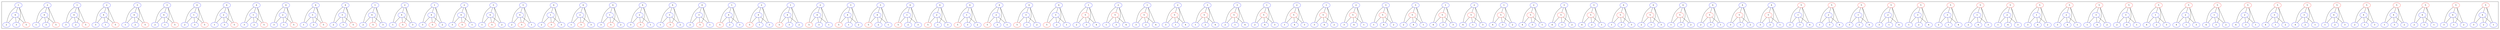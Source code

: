 digraph cluster_graph {
	subgraph "cluster_Graph(id=<GraphType.STAR: 1>, size=5)" {
		"0,0" [label=5 color=red]
		"0,1" [label=4 color=blue]
		"0,2" [label=3 color=blue]
		"0,3" [label=2 color=blue]
		"0,4" [label=1 color=blue]
		"0,0" -> "0,1" [dir=none]
		"0,0" -> "0,2" [dir=none]
		"0,0" -> "0,3" [dir=none]
		"0,0" -> "0,4" [dir=none]
		"0,1" -> "0,2" [dir=none]
		"0,1" -> "0,3" [dir=none]
		"0,1" -> "0,4" [dir=none]
	}
	subgraph "cluster_Graph(id=<GraphType.STAR: 1>, size=5)" {
		"1,0" [label=5 color=red]
		"1,1" [label=4 color=blue]
		"1,2" [label=3 color=blue]
		"1,3" [label=1 color=blue]
		"1,4" [label=2 color=blue]
		"1,0" -> "1,1" [dir=none]
		"1,0" -> "1,2" [dir=none]
		"1,0" -> "1,3" [dir=none]
		"1,0" -> "1,4" [dir=none]
		"1,1" -> "1,2" [dir=none]
		"1,1" -> "1,3" [dir=none]
		"1,1" -> "1,4" [dir=none]
	}
	subgraph "cluster_Graph(id=<GraphType.STAR: 1>, size=5)" {
		"2,0" [label=5 color=red]
		"2,1" [label=4 color=blue]
		"2,2" [label=2 color=blue]
		"2,3" [label=3 color=blue]
		"2,4" [label=1 color=blue]
		"2,0" -> "2,1" [dir=none]
		"2,0" -> "2,2" [dir=none]
		"2,0" -> "2,3" [dir=none]
		"2,0" -> "2,4" [dir=none]
		"2,1" -> "2,2" [dir=none]
		"2,1" -> "2,3" [dir=none]
		"2,1" -> "2,4" [dir=none]
	}
	subgraph "cluster_Graph(id=<GraphType.STAR: 1>, size=5)" {
		"3,0" [label=5 color=red]
		"3,1" [label=4 color=blue]
		"3,2" [label=1 color=blue]
		"3,3" [label=3 color=blue]
		"3,4" [label=2 color=blue]
		"3,0" -> "3,1" [dir=none]
		"3,0" -> "3,2" [dir=none]
		"3,0" -> "3,3" [dir=none]
		"3,0" -> "3,4" [dir=none]
		"3,1" -> "3,2" [dir=none]
		"3,1" -> "3,3" [dir=none]
		"3,1" -> "3,4" [dir=none]
	}
	subgraph "cluster_Graph(id=<GraphType.STAR: 1>, size=5)" {
		"4,0" [label=5 color=red]
		"4,1" [label=4 color=blue]
		"4,2" [label=2 color=blue]
		"4,3" [label=1 color=blue]
		"4,4" [label=3 color=blue]
		"4,0" -> "4,1" [dir=none]
		"4,0" -> "4,2" [dir=none]
		"4,0" -> "4,3" [dir=none]
		"4,0" -> "4,4" [dir=none]
		"4,1" -> "4,2" [dir=none]
		"4,1" -> "4,3" [dir=none]
		"4,1" -> "4,4" [dir=none]
	}
	subgraph "cluster_Graph(id=<GraphType.STAR: 1>, size=5)" {
		"5,0" [label=5 color=red]
		"5,1" [label=4 color=blue]
		"5,2" [label=1 color=blue]
		"5,3" [label=2 color=blue]
		"5,4" [label=3 color=blue]
		"5,0" -> "5,1" [dir=none]
		"5,0" -> "5,2" [dir=none]
		"5,0" -> "5,3" [dir=none]
		"5,0" -> "5,4" [dir=none]
		"5,1" -> "5,2" [dir=none]
		"5,1" -> "5,3" [dir=none]
		"5,1" -> "5,4" [dir=none]
	}
	subgraph "cluster_Graph(id=<GraphType.STAR: 1>, size=5)" {
		"6,0" [label=5 color=red]
		"6,1" [label=3 color=blue]
		"6,2" [label=4 color=blue]
		"6,3" [label=2 color=blue]
		"6,4" [label=1 color=blue]
		"6,0" -> "6,1" [dir=none]
		"6,0" -> "6,2" [dir=none]
		"6,0" -> "6,3" [dir=none]
		"6,0" -> "6,4" [dir=none]
		"6,1" -> "6,2" [dir=none]
		"6,1" -> "6,3" [dir=none]
		"6,1" -> "6,4" [dir=none]
	}
	subgraph "cluster_Graph(id=<GraphType.STAR: 1>, size=5)" {
		"7,0" [label=5 color=red]
		"7,1" [label=3 color=blue]
		"7,2" [label=4 color=blue]
		"7,3" [label=1 color=blue]
		"7,4" [label=2 color=blue]
		"7,0" -> "7,1" [dir=none]
		"7,0" -> "7,2" [dir=none]
		"7,0" -> "7,3" [dir=none]
		"7,0" -> "7,4" [dir=none]
		"7,1" -> "7,2" [dir=none]
		"7,1" -> "7,3" [dir=none]
		"7,1" -> "7,4" [dir=none]
	}
	subgraph "cluster_Graph(id=<GraphType.STAR: 1>, size=5)" {
		"8,0" [label=5 color=red]
		"8,1" [label=2 color=blue]
		"8,2" [label=4 color=blue]
		"8,3" [label=3 color=blue]
		"8,4" [label=1 color=blue]
		"8,0" -> "8,1" [dir=none]
		"8,0" -> "8,2" [dir=none]
		"8,0" -> "8,3" [dir=none]
		"8,0" -> "8,4" [dir=none]
		"8,1" -> "8,2" [dir=none]
		"8,1" -> "8,3" [dir=none]
		"8,1" -> "8,4" [dir=none]
	}
	subgraph "cluster_Graph(id=<GraphType.STAR: 1>, size=5)" {
		"9,0" [label=5 color=red]
		"9,1" [label=1 color=blue]
		"9,2" [label=4 color=blue]
		"9,3" [label=3 color=blue]
		"9,4" [label=2 color=blue]
		"9,0" -> "9,1" [dir=none]
		"9,0" -> "9,2" [dir=none]
		"9,0" -> "9,3" [dir=none]
		"9,0" -> "9,4" [dir=none]
		"9,1" -> "9,2" [dir=none]
		"9,1" -> "9,3" [dir=none]
		"9,1" -> "9,4" [dir=none]
	}
	subgraph "cluster_Graph(id=<GraphType.STAR: 1>, size=5)" {
		"10,0" [label=5 color=red]
		"10,1" [label=2 color=blue]
		"10,2" [label=4 color=blue]
		"10,3" [label=1 color=blue]
		"10,4" [label=3 color=blue]
		"10,0" -> "10,1" [dir=none]
		"10,0" -> "10,2" [dir=none]
		"10,0" -> "10,3" [dir=none]
		"10,0" -> "10,4" [dir=none]
		"10,1" -> "10,2" [dir=none]
		"10,1" -> "10,3" [dir=none]
		"10,1" -> "10,4" [dir=none]
	}
	subgraph "cluster_Graph(id=<GraphType.STAR: 1>, size=5)" {
		"11,0" [label=5 color=red]
		"11,1" [label=1 color=blue]
		"11,2" [label=4 color=blue]
		"11,3" [label=2 color=blue]
		"11,4" [label=3 color=blue]
		"11,0" -> "11,1" [dir=none]
		"11,0" -> "11,2" [dir=none]
		"11,0" -> "11,3" [dir=none]
		"11,0" -> "11,4" [dir=none]
		"11,1" -> "11,2" [dir=none]
		"11,1" -> "11,3" [dir=none]
		"11,1" -> "11,4" [dir=none]
	}
	subgraph "cluster_Graph(id=<GraphType.STAR: 1>, size=5)" {
		"12,0" [label=5 color=red]
		"12,1" [label=3 color=blue]
		"12,2" [label=2 color=blue]
		"12,3" [label=4 color=blue]
		"12,4" [label=1 color=blue]
		"12,0" -> "12,1" [dir=none]
		"12,0" -> "12,2" [dir=none]
		"12,0" -> "12,3" [dir=none]
		"12,0" -> "12,4" [dir=none]
		"12,1" -> "12,2" [dir=none]
		"12,1" -> "12,3" [dir=none]
		"12,1" -> "12,4" [dir=none]
	}
	subgraph "cluster_Graph(id=<GraphType.STAR: 1>, size=5)" {
		"13,0" [label=5 color=red]
		"13,1" [label=3 color=blue]
		"13,2" [label=1 color=blue]
		"13,3" [label=4 color=blue]
		"13,4" [label=2 color=blue]
		"13,0" -> "13,1" [dir=none]
		"13,0" -> "13,2" [dir=none]
		"13,0" -> "13,3" [dir=none]
		"13,0" -> "13,4" [dir=none]
		"13,1" -> "13,2" [dir=none]
		"13,1" -> "13,3" [dir=none]
		"13,1" -> "13,4" [dir=none]
	}
	subgraph "cluster_Graph(id=<GraphType.STAR: 1>, size=5)" {
		"14,0" [label=5 color=red]
		"14,1" [label=2 color=blue]
		"14,2" [label=3 color=blue]
		"14,3" [label=4 color=blue]
		"14,4" [label=1 color=blue]
		"14,0" -> "14,1" [dir=none]
		"14,0" -> "14,2" [dir=none]
		"14,0" -> "14,3" [dir=none]
		"14,0" -> "14,4" [dir=none]
		"14,1" -> "14,2" [dir=none]
		"14,1" -> "14,3" [dir=none]
		"14,1" -> "14,4" [dir=none]
	}
	subgraph "cluster_Graph(id=<GraphType.STAR: 1>, size=5)" {
		"15,0" [label=5 color=red]
		"15,1" [label=1 color=blue]
		"15,2" [label=3 color=blue]
		"15,3" [label=4 color=blue]
		"15,4" [label=2 color=blue]
		"15,0" -> "15,1" [dir=none]
		"15,0" -> "15,2" [dir=none]
		"15,0" -> "15,3" [dir=none]
		"15,0" -> "15,4" [dir=none]
		"15,1" -> "15,2" [dir=none]
		"15,1" -> "15,3" [dir=none]
		"15,1" -> "15,4" [dir=none]
	}
	subgraph "cluster_Graph(id=<GraphType.STAR: 1>, size=5)" {
		"16,0" [label=5 color=red]
		"16,1" [label=2 color=blue]
		"16,2" [label=1 color=blue]
		"16,3" [label=4 color=blue]
		"16,4" [label=3 color=blue]
		"16,0" -> "16,1" [dir=none]
		"16,0" -> "16,2" [dir=none]
		"16,0" -> "16,3" [dir=none]
		"16,0" -> "16,4" [dir=none]
		"16,1" -> "16,2" [dir=none]
		"16,1" -> "16,3" [dir=none]
		"16,1" -> "16,4" [dir=none]
	}
	subgraph "cluster_Graph(id=<GraphType.STAR: 1>, size=5)" {
		"17,0" [label=5 color=red]
		"17,1" [label=1 color=blue]
		"17,2" [label=2 color=blue]
		"17,3" [label=4 color=blue]
		"17,4" [label=3 color=blue]
		"17,0" -> "17,1" [dir=none]
		"17,0" -> "17,2" [dir=none]
		"17,0" -> "17,3" [dir=none]
		"17,0" -> "17,4" [dir=none]
		"17,1" -> "17,2" [dir=none]
		"17,1" -> "17,3" [dir=none]
		"17,1" -> "17,4" [dir=none]
	}
	subgraph "cluster_Graph(id=<GraphType.STAR: 1>, size=5)" {
		"18,0" [label=5 color=red]
		"18,1" [label=3 color=blue]
		"18,2" [label=2 color=blue]
		"18,3" [label=1 color=blue]
		"18,4" [label=4 color=blue]
		"18,0" -> "18,1" [dir=none]
		"18,0" -> "18,2" [dir=none]
		"18,0" -> "18,3" [dir=none]
		"18,0" -> "18,4" [dir=none]
		"18,1" -> "18,2" [dir=none]
		"18,1" -> "18,3" [dir=none]
		"18,1" -> "18,4" [dir=none]
	}
	subgraph "cluster_Graph(id=<GraphType.STAR: 1>, size=5)" {
		"19,0" [label=5 color=red]
		"19,1" [label=3 color=blue]
		"19,2" [label=1 color=blue]
		"19,3" [label=2 color=blue]
		"19,4" [label=4 color=blue]
		"19,0" -> "19,1" [dir=none]
		"19,0" -> "19,2" [dir=none]
		"19,0" -> "19,3" [dir=none]
		"19,0" -> "19,4" [dir=none]
		"19,1" -> "19,2" [dir=none]
		"19,1" -> "19,3" [dir=none]
		"19,1" -> "19,4" [dir=none]
	}
	subgraph "cluster_Graph(id=<GraphType.STAR: 1>, size=5)" {
		"20,0" [label=5 color=red]
		"20,1" [label=2 color=blue]
		"20,2" [label=3 color=blue]
		"20,3" [label=1 color=blue]
		"20,4" [label=4 color=blue]
		"20,0" -> "20,1" [dir=none]
		"20,0" -> "20,2" [dir=none]
		"20,0" -> "20,3" [dir=none]
		"20,0" -> "20,4" [dir=none]
		"20,1" -> "20,2" [dir=none]
		"20,1" -> "20,3" [dir=none]
		"20,1" -> "20,4" [dir=none]
	}
	subgraph "cluster_Graph(id=<GraphType.STAR: 1>, size=5)" {
		"21,0" [label=5 color=red]
		"21,1" [label=1 color=blue]
		"21,2" [label=3 color=blue]
		"21,3" [label=2 color=blue]
		"21,4" [label=4 color=blue]
		"21,0" -> "21,1" [dir=none]
		"21,0" -> "21,2" [dir=none]
		"21,0" -> "21,3" [dir=none]
		"21,0" -> "21,4" [dir=none]
		"21,1" -> "21,2" [dir=none]
		"21,1" -> "21,3" [dir=none]
		"21,1" -> "21,4" [dir=none]
	}
	subgraph "cluster_Graph(id=<GraphType.STAR: 1>, size=5)" {
		"22,0" [label=5 color=red]
		"22,1" [label=2 color=blue]
		"22,2" [label=1 color=blue]
		"22,3" [label=3 color=blue]
		"22,4" [label=4 color=blue]
		"22,0" -> "22,1" [dir=none]
		"22,0" -> "22,2" [dir=none]
		"22,0" -> "22,3" [dir=none]
		"22,0" -> "22,4" [dir=none]
		"22,1" -> "22,2" [dir=none]
		"22,1" -> "22,3" [dir=none]
		"22,1" -> "22,4" [dir=none]
	}
	subgraph "cluster_Graph(id=<GraphType.STAR: 1>, size=5)" {
		"23,0" [label=5 color=red]
		"23,1" [label=1 color=blue]
		"23,2" [label=2 color=blue]
		"23,3" [label=3 color=blue]
		"23,4" [label=4 color=blue]
		"23,0" -> "23,1" [dir=none]
		"23,0" -> "23,2" [dir=none]
		"23,0" -> "23,3" [dir=none]
		"23,0" -> "23,4" [dir=none]
		"23,1" -> "23,2" [dir=none]
		"23,1" -> "23,3" [dir=none]
		"23,1" -> "23,4" [dir=none]
	}
	subgraph "cluster_Graph(id=<GraphType.STAR: 1>, size=5)" {
		"24,0" [label=4 color=blue]
		"24,1" [label=5 color=red]
		"24,2" [label=3 color=blue]
		"24,3" [label=2 color=blue]
		"24,4" [label=1 color=blue]
		"24,0" -> "24,1" [dir=none]
		"24,0" -> "24,2" [dir=none]
		"24,0" -> "24,3" [dir=none]
		"24,0" -> "24,4" [dir=none]
		"24,1" -> "24,2" [dir=none]
		"24,1" -> "24,3" [dir=none]
		"24,1" -> "24,4" [dir=none]
	}
	subgraph "cluster_Graph(id=<GraphType.STAR: 1>, size=5)" {
		"25,0" [label=4 color=blue]
		"25,1" [label=5 color=red]
		"25,2" [label=3 color=blue]
		"25,3" [label=1 color=blue]
		"25,4" [label=2 color=blue]
		"25,0" -> "25,1" [dir=none]
		"25,0" -> "25,2" [dir=none]
		"25,0" -> "25,3" [dir=none]
		"25,0" -> "25,4" [dir=none]
		"25,1" -> "25,2" [dir=none]
		"25,1" -> "25,3" [dir=none]
		"25,1" -> "25,4" [dir=none]
	}
	subgraph "cluster_Graph(id=<GraphType.STAR: 1>, size=5)" {
		"26,0" [label=4 color=blue]
		"26,1" [label=5 color=red]
		"26,2" [label=2 color=blue]
		"26,3" [label=3 color=blue]
		"26,4" [label=1 color=blue]
		"26,0" -> "26,1" [dir=none]
		"26,0" -> "26,2" [dir=none]
		"26,0" -> "26,3" [dir=none]
		"26,0" -> "26,4" [dir=none]
		"26,1" -> "26,2" [dir=none]
		"26,1" -> "26,3" [dir=none]
		"26,1" -> "26,4" [dir=none]
	}
	subgraph "cluster_Graph(id=<GraphType.STAR: 1>, size=5)" {
		"27,0" [label=4 color=blue]
		"27,1" [label=5 color=red]
		"27,2" [label=1 color=blue]
		"27,3" [label=3 color=blue]
		"27,4" [label=2 color=blue]
		"27,0" -> "27,1" [dir=none]
		"27,0" -> "27,2" [dir=none]
		"27,0" -> "27,3" [dir=none]
		"27,0" -> "27,4" [dir=none]
		"27,1" -> "27,2" [dir=none]
		"27,1" -> "27,3" [dir=none]
		"27,1" -> "27,4" [dir=none]
	}
	subgraph "cluster_Graph(id=<GraphType.STAR: 1>, size=5)" {
		"28,0" [label=4 color=blue]
		"28,1" [label=5 color=red]
		"28,2" [label=2 color=blue]
		"28,3" [label=1 color=blue]
		"28,4" [label=3 color=blue]
		"28,0" -> "28,1" [dir=none]
		"28,0" -> "28,2" [dir=none]
		"28,0" -> "28,3" [dir=none]
		"28,0" -> "28,4" [dir=none]
		"28,1" -> "28,2" [dir=none]
		"28,1" -> "28,3" [dir=none]
		"28,1" -> "28,4" [dir=none]
	}
	subgraph "cluster_Graph(id=<GraphType.STAR: 1>, size=5)" {
		"29,0" [label=4 color=blue]
		"29,1" [label=5 color=red]
		"29,2" [label=1 color=blue]
		"29,3" [label=2 color=blue]
		"29,4" [label=3 color=blue]
		"29,0" -> "29,1" [dir=none]
		"29,0" -> "29,2" [dir=none]
		"29,0" -> "29,3" [dir=none]
		"29,0" -> "29,4" [dir=none]
		"29,1" -> "29,2" [dir=none]
		"29,1" -> "29,3" [dir=none]
		"29,1" -> "29,4" [dir=none]
	}
	subgraph "cluster_Graph(id=<GraphType.STAR: 1>, size=5)" {
		"30,0" [label=3 color=blue]
		"30,1" [label=5 color=red]
		"30,2" [label=4 color=blue]
		"30,3" [label=2 color=blue]
		"30,4" [label=1 color=blue]
		"30,0" -> "30,1" [dir=none]
		"30,0" -> "30,2" [dir=none]
		"30,0" -> "30,3" [dir=none]
		"30,0" -> "30,4" [dir=none]
		"30,1" -> "30,2" [dir=none]
		"30,1" -> "30,3" [dir=none]
		"30,1" -> "30,4" [dir=none]
	}
	subgraph "cluster_Graph(id=<GraphType.STAR: 1>, size=5)" {
		"31,0" [label=3 color=blue]
		"31,1" [label=5 color=red]
		"31,2" [label=4 color=blue]
		"31,3" [label=1 color=blue]
		"31,4" [label=2 color=blue]
		"31,0" -> "31,1" [dir=none]
		"31,0" -> "31,2" [dir=none]
		"31,0" -> "31,3" [dir=none]
		"31,0" -> "31,4" [dir=none]
		"31,1" -> "31,2" [dir=none]
		"31,1" -> "31,3" [dir=none]
		"31,1" -> "31,4" [dir=none]
	}
	subgraph "cluster_Graph(id=<GraphType.STAR: 1>, size=5)" {
		"32,0" [label=2 color=blue]
		"32,1" [label=5 color=red]
		"32,2" [label=4 color=blue]
		"32,3" [label=3 color=blue]
		"32,4" [label=1 color=blue]
		"32,0" -> "32,1" [dir=none]
		"32,0" -> "32,2" [dir=none]
		"32,0" -> "32,3" [dir=none]
		"32,0" -> "32,4" [dir=none]
		"32,1" -> "32,2" [dir=none]
		"32,1" -> "32,3" [dir=none]
		"32,1" -> "32,4" [dir=none]
	}
	subgraph "cluster_Graph(id=<GraphType.STAR: 1>, size=5)" {
		"33,0" [label=1 color=blue]
		"33,1" [label=5 color=red]
		"33,2" [label=4 color=blue]
		"33,3" [label=3 color=blue]
		"33,4" [label=2 color=blue]
		"33,0" -> "33,1" [dir=none]
		"33,0" -> "33,2" [dir=none]
		"33,0" -> "33,3" [dir=none]
		"33,0" -> "33,4" [dir=none]
		"33,1" -> "33,2" [dir=none]
		"33,1" -> "33,3" [dir=none]
		"33,1" -> "33,4" [dir=none]
	}
	subgraph "cluster_Graph(id=<GraphType.STAR: 1>, size=5)" {
		"34,0" [label=2 color=blue]
		"34,1" [label=5 color=red]
		"34,2" [label=4 color=blue]
		"34,3" [label=1 color=blue]
		"34,4" [label=3 color=blue]
		"34,0" -> "34,1" [dir=none]
		"34,0" -> "34,2" [dir=none]
		"34,0" -> "34,3" [dir=none]
		"34,0" -> "34,4" [dir=none]
		"34,1" -> "34,2" [dir=none]
		"34,1" -> "34,3" [dir=none]
		"34,1" -> "34,4" [dir=none]
	}
	subgraph "cluster_Graph(id=<GraphType.STAR: 1>, size=5)" {
		"35,0" [label=1 color=blue]
		"35,1" [label=5 color=red]
		"35,2" [label=4 color=blue]
		"35,3" [label=2 color=blue]
		"35,4" [label=3 color=blue]
		"35,0" -> "35,1" [dir=none]
		"35,0" -> "35,2" [dir=none]
		"35,0" -> "35,3" [dir=none]
		"35,0" -> "35,4" [dir=none]
		"35,1" -> "35,2" [dir=none]
		"35,1" -> "35,3" [dir=none]
		"35,1" -> "35,4" [dir=none]
	}
	subgraph "cluster_Graph(id=<GraphType.STAR: 1>, size=5)" {
		"36,0" [label=3 color=blue]
		"36,1" [label=5 color=red]
		"36,2" [label=2 color=blue]
		"36,3" [label=4 color=blue]
		"36,4" [label=1 color=blue]
		"36,0" -> "36,1" [dir=none]
		"36,0" -> "36,2" [dir=none]
		"36,0" -> "36,3" [dir=none]
		"36,0" -> "36,4" [dir=none]
		"36,1" -> "36,2" [dir=none]
		"36,1" -> "36,3" [dir=none]
		"36,1" -> "36,4" [dir=none]
	}
	subgraph "cluster_Graph(id=<GraphType.STAR: 1>, size=5)" {
		"37,0" [label=3 color=blue]
		"37,1" [label=5 color=red]
		"37,2" [label=1 color=blue]
		"37,3" [label=4 color=blue]
		"37,4" [label=2 color=blue]
		"37,0" -> "37,1" [dir=none]
		"37,0" -> "37,2" [dir=none]
		"37,0" -> "37,3" [dir=none]
		"37,0" -> "37,4" [dir=none]
		"37,1" -> "37,2" [dir=none]
		"37,1" -> "37,3" [dir=none]
		"37,1" -> "37,4" [dir=none]
	}
	subgraph "cluster_Graph(id=<GraphType.STAR: 1>, size=5)" {
		"38,0" [label=2 color=blue]
		"38,1" [label=5 color=red]
		"38,2" [label=3 color=blue]
		"38,3" [label=4 color=blue]
		"38,4" [label=1 color=blue]
		"38,0" -> "38,1" [dir=none]
		"38,0" -> "38,2" [dir=none]
		"38,0" -> "38,3" [dir=none]
		"38,0" -> "38,4" [dir=none]
		"38,1" -> "38,2" [dir=none]
		"38,1" -> "38,3" [dir=none]
		"38,1" -> "38,4" [dir=none]
	}
	subgraph "cluster_Graph(id=<GraphType.STAR: 1>, size=5)" {
		"39,0" [label=1 color=blue]
		"39,1" [label=5 color=red]
		"39,2" [label=3 color=blue]
		"39,3" [label=4 color=blue]
		"39,4" [label=2 color=blue]
		"39,0" -> "39,1" [dir=none]
		"39,0" -> "39,2" [dir=none]
		"39,0" -> "39,3" [dir=none]
		"39,0" -> "39,4" [dir=none]
		"39,1" -> "39,2" [dir=none]
		"39,1" -> "39,3" [dir=none]
		"39,1" -> "39,4" [dir=none]
	}
	subgraph "cluster_Graph(id=<GraphType.STAR: 1>, size=5)" {
		"40,0" [label=2 color=blue]
		"40,1" [label=5 color=red]
		"40,2" [label=1 color=blue]
		"40,3" [label=4 color=blue]
		"40,4" [label=3 color=blue]
		"40,0" -> "40,1" [dir=none]
		"40,0" -> "40,2" [dir=none]
		"40,0" -> "40,3" [dir=none]
		"40,0" -> "40,4" [dir=none]
		"40,1" -> "40,2" [dir=none]
		"40,1" -> "40,3" [dir=none]
		"40,1" -> "40,4" [dir=none]
	}
	subgraph "cluster_Graph(id=<GraphType.STAR: 1>, size=5)" {
		"41,0" [label=1 color=blue]
		"41,1" [label=5 color=red]
		"41,2" [label=2 color=blue]
		"41,3" [label=4 color=blue]
		"41,4" [label=3 color=blue]
		"41,0" -> "41,1" [dir=none]
		"41,0" -> "41,2" [dir=none]
		"41,0" -> "41,3" [dir=none]
		"41,0" -> "41,4" [dir=none]
		"41,1" -> "41,2" [dir=none]
		"41,1" -> "41,3" [dir=none]
		"41,1" -> "41,4" [dir=none]
	}
	subgraph "cluster_Graph(id=<GraphType.STAR: 1>, size=5)" {
		"42,0" [label=3 color=blue]
		"42,1" [label=5 color=red]
		"42,2" [label=2 color=blue]
		"42,3" [label=1 color=blue]
		"42,4" [label=4 color=blue]
		"42,0" -> "42,1" [dir=none]
		"42,0" -> "42,2" [dir=none]
		"42,0" -> "42,3" [dir=none]
		"42,0" -> "42,4" [dir=none]
		"42,1" -> "42,2" [dir=none]
		"42,1" -> "42,3" [dir=none]
		"42,1" -> "42,4" [dir=none]
	}
	subgraph "cluster_Graph(id=<GraphType.STAR: 1>, size=5)" {
		"43,0" [label=3 color=blue]
		"43,1" [label=5 color=red]
		"43,2" [label=1 color=blue]
		"43,3" [label=2 color=blue]
		"43,4" [label=4 color=blue]
		"43,0" -> "43,1" [dir=none]
		"43,0" -> "43,2" [dir=none]
		"43,0" -> "43,3" [dir=none]
		"43,0" -> "43,4" [dir=none]
		"43,1" -> "43,2" [dir=none]
		"43,1" -> "43,3" [dir=none]
		"43,1" -> "43,4" [dir=none]
	}
	subgraph "cluster_Graph(id=<GraphType.STAR: 1>, size=5)" {
		"44,0" [label=2 color=blue]
		"44,1" [label=5 color=red]
		"44,2" [label=3 color=blue]
		"44,3" [label=1 color=blue]
		"44,4" [label=4 color=blue]
		"44,0" -> "44,1" [dir=none]
		"44,0" -> "44,2" [dir=none]
		"44,0" -> "44,3" [dir=none]
		"44,0" -> "44,4" [dir=none]
		"44,1" -> "44,2" [dir=none]
		"44,1" -> "44,3" [dir=none]
		"44,1" -> "44,4" [dir=none]
	}
	subgraph "cluster_Graph(id=<GraphType.STAR: 1>, size=5)" {
		"45,0" [label=1 color=blue]
		"45,1" [label=5 color=red]
		"45,2" [label=3 color=blue]
		"45,3" [label=2 color=blue]
		"45,4" [label=4 color=blue]
		"45,0" -> "45,1" [dir=none]
		"45,0" -> "45,2" [dir=none]
		"45,0" -> "45,3" [dir=none]
		"45,0" -> "45,4" [dir=none]
		"45,1" -> "45,2" [dir=none]
		"45,1" -> "45,3" [dir=none]
		"45,1" -> "45,4" [dir=none]
	}
	subgraph "cluster_Graph(id=<GraphType.STAR: 1>, size=5)" {
		"46,0" [label=2 color=blue]
		"46,1" [label=5 color=red]
		"46,2" [label=1 color=blue]
		"46,3" [label=3 color=blue]
		"46,4" [label=4 color=blue]
		"46,0" -> "46,1" [dir=none]
		"46,0" -> "46,2" [dir=none]
		"46,0" -> "46,3" [dir=none]
		"46,0" -> "46,4" [dir=none]
		"46,1" -> "46,2" [dir=none]
		"46,1" -> "46,3" [dir=none]
		"46,1" -> "46,4" [dir=none]
	}
	subgraph "cluster_Graph(id=<GraphType.STAR: 1>, size=5)" {
		"47,0" [label=1 color=blue]
		"47,1" [label=5 color=red]
		"47,2" [label=2 color=blue]
		"47,3" [label=3 color=blue]
		"47,4" [label=4 color=blue]
		"47,0" -> "47,1" [dir=none]
		"47,0" -> "47,2" [dir=none]
		"47,0" -> "47,3" [dir=none]
		"47,0" -> "47,4" [dir=none]
		"47,1" -> "47,2" [dir=none]
		"47,1" -> "47,3" [dir=none]
		"47,1" -> "47,4" [dir=none]
	}
	subgraph "cluster_Graph(id=<GraphType.STAR: 1>, size=5)" {
		"48,0" [label=4 color=blue]
		"48,1" [label=3 color=blue]
		"48,2" [label=5 color=red]
		"48,3" [label=2 color=blue]
		"48,4" [label=1 color=blue]
		"48,0" -> "48,1" [dir=none]
		"48,0" -> "48,2" [dir=none]
		"48,0" -> "48,3" [dir=none]
		"48,0" -> "48,4" [dir=none]
		"48,1" -> "48,2" [dir=none]
		"48,1" -> "48,3" [dir=none]
		"48,1" -> "48,4" [dir=none]
	}
	subgraph "cluster_Graph(id=<GraphType.STAR: 1>, size=5)" {
		"49,0" [label=4 color=blue]
		"49,1" [label=3 color=blue]
		"49,2" [label=5 color=red]
		"49,3" [label=1 color=blue]
		"49,4" [label=2 color=blue]
		"49,0" -> "49,1" [dir=none]
		"49,0" -> "49,2" [dir=none]
		"49,0" -> "49,3" [dir=none]
		"49,0" -> "49,4" [dir=none]
		"49,1" -> "49,2" [dir=none]
		"49,1" -> "49,3" [dir=none]
		"49,1" -> "49,4" [dir=none]
	}
	subgraph "cluster_Graph(id=<GraphType.STAR: 1>, size=5)" {
		"50,0" [label=4 color=blue]
		"50,1" [label=2 color=blue]
		"50,2" [label=5 color=red]
		"50,3" [label=3 color=blue]
		"50,4" [label=1 color=blue]
		"50,0" -> "50,1" [dir=none]
		"50,0" -> "50,2" [dir=none]
		"50,0" -> "50,3" [dir=none]
		"50,0" -> "50,4" [dir=none]
		"50,1" -> "50,2" [dir=none]
		"50,1" -> "50,3" [dir=none]
		"50,1" -> "50,4" [dir=none]
	}
	subgraph "cluster_Graph(id=<GraphType.STAR: 1>, size=5)" {
		"51,0" [label=4 color=blue]
		"51,1" [label=1 color=blue]
		"51,2" [label=5 color=red]
		"51,3" [label=3 color=blue]
		"51,4" [label=2 color=blue]
		"51,0" -> "51,1" [dir=none]
		"51,0" -> "51,2" [dir=none]
		"51,0" -> "51,3" [dir=none]
		"51,0" -> "51,4" [dir=none]
		"51,1" -> "51,2" [dir=none]
		"51,1" -> "51,3" [dir=none]
		"51,1" -> "51,4" [dir=none]
	}
	subgraph "cluster_Graph(id=<GraphType.STAR: 1>, size=5)" {
		"52,0" [label=4 color=blue]
		"52,1" [label=2 color=blue]
		"52,2" [label=5 color=red]
		"52,3" [label=1 color=blue]
		"52,4" [label=3 color=blue]
		"52,0" -> "52,1" [dir=none]
		"52,0" -> "52,2" [dir=none]
		"52,0" -> "52,3" [dir=none]
		"52,0" -> "52,4" [dir=none]
		"52,1" -> "52,2" [dir=none]
		"52,1" -> "52,3" [dir=none]
		"52,1" -> "52,4" [dir=none]
	}
	subgraph "cluster_Graph(id=<GraphType.STAR: 1>, size=5)" {
		"53,0" [label=4 color=blue]
		"53,1" [label=1 color=blue]
		"53,2" [label=5 color=red]
		"53,3" [label=2 color=blue]
		"53,4" [label=3 color=blue]
		"53,0" -> "53,1" [dir=none]
		"53,0" -> "53,2" [dir=none]
		"53,0" -> "53,3" [dir=none]
		"53,0" -> "53,4" [dir=none]
		"53,1" -> "53,2" [dir=none]
		"53,1" -> "53,3" [dir=none]
		"53,1" -> "53,4" [dir=none]
	}
	subgraph "cluster_Graph(id=<GraphType.STAR: 1>, size=5)" {
		"54,0" [label=3 color=blue]
		"54,1" [label=4 color=blue]
		"54,2" [label=5 color=red]
		"54,3" [label=2 color=blue]
		"54,4" [label=1 color=blue]
		"54,0" -> "54,1" [dir=none]
		"54,0" -> "54,2" [dir=none]
		"54,0" -> "54,3" [dir=none]
		"54,0" -> "54,4" [dir=none]
		"54,1" -> "54,2" [dir=none]
		"54,1" -> "54,3" [dir=none]
		"54,1" -> "54,4" [dir=none]
	}
	subgraph "cluster_Graph(id=<GraphType.STAR: 1>, size=5)" {
		"55,0" [label=3 color=blue]
		"55,1" [label=4 color=blue]
		"55,2" [label=5 color=red]
		"55,3" [label=1 color=blue]
		"55,4" [label=2 color=blue]
		"55,0" -> "55,1" [dir=none]
		"55,0" -> "55,2" [dir=none]
		"55,0" -> "55,3" [dir=none]
		"55,0" -> "55,4" [dir=none]
		"55,1" -> "55,2" [dir=none]
		"55,1" -> "55,3" [dir=none]
		"55,1" -> "55,4" [dir=none]
	}
	subgraph "cluster_Graph(id=<GraphType.STAR: 1>, size=5)" {
		"56,0" [label=2 color=blue]
		"56,1" [label=4 color=blue]
		"56,2" [label=5 color=red]
		"56,3" [label=3 color=blue]
		"56,4" [label=1 color=blue]
		"56,0" -> "56,1" [dir=none]
		"56,0" -> "56,2" [dir=none]
		"56,0" -> "56,3" [dir=none]
		"56,0" -> "56,4" [dir=none]
		"56,1" -> "56,2" [dir=none]
		"56,1" -> "56,3" [dir=none]
		"56,1" -> "56,4" [dir=none]
	}
	subgraph "cluster_Graph(id=<GraphType.STAR: 1>, size=5)" {
		"57,0" [label=1 color=blue]
		"57,1" [label=4 color=blue]
		"57,2" [label=5 color=red]
		"57,3" [label=3 color=blue]
		"57,4" [label=2 color=blue]
		"57,0" -> "57,1" [dir=none]
		"57,0" -> "57,2" [dir=none]
		"57,0" -> "57,3" [dir=none]
		"57,0" -> "57,4" [dir=none]
		"57,1" -> "57,2" [dir=none]
		"57,1" -> "57,3" [dir=none]
		"57,1" -> "57,4" [dir=none]
	}
	subgraph "cluster_Graph(id=<GraphType.STAR: 1>, size=5)" {
		"58,0" [label=2 color=blue]
		"58,1" [label=4 color=blue]
		"58,2" [label=5 color=red]
		"58,3" [label=1 color=blue]
		"58,4" [label=3 color=blue]
		"58,0" -> "58,1" [dir=none]
		"58,0" -> "58,2" [dir=none]
		"58,0" -> "58,3" [dir=none]
		"58,0" -> "58,4" [dir=none]
		"58,1" -> "58,2" [dir=none]
		"58,1" -> "58,3" [dir=none]
		"58,1" -> "58,4" [dir=none]
	}
	subgraph "cluster_Graph(id=<GraphType.STAR: 1>, size=5)" {
		"59,0" [label=1 color=blue]
		"59,1" [label=4 color=blue]
		"59,2" [label=5 color=red]
		"59,3" [label=2 color=blue]
		"59,4" [label=3 color=blue]
		"59,0" -> "59,1" [dir=none]
		"59,0" -> "59,2" [dir=none]
		"59,0" -> "59,3" [dir=none]
		"59,0" -> "59,4" [dir=none]
		"59,1" -> "59,2" [dir=none]
		"59,1" -> "59,3" [dir=none]
		"59,1" -> "59,4" [dir=none]
	}
	subgraph "cluster_Graph(id=<GraphType.STAR: 1>, size=5)" {
		"60,0" [label=4 color=blue]
		"60,1" [label=3 color=blue]
		"60,2" [label=2 color=blue]
		"60,3" [label=5 color=red]
		"60,4" [label=1 color=blue]
		"60,0" -> "60,1" [dir=none]
		"60,0" -> "60,2" [dir=none]
		"60,0" -> "60,3" [dir=none]
		"60,0" -> "60,4" [dir=none]
		"60,1" -> "60,2" [dir=none]
		"60,1" -> "60,3" [dir=none]
		"60,1" -> "60,4" [dir=none]
	}
	subgraph "cluster_Graph(id=<GraphType.STAR: 1>, size=5)" {
		"61,0" [label=4 color=blue]
		"61,1" [label=3 color=blue]
		"61,2" [label=1 color=blue]
		"61,3" [label=5 color=red]
		"61,4" [label=2 color=blue]
		"61,0" -> "61,1" [dir=none]
		"61,0" -> "61,2" [dir=none]
		"61,0" -> "61,3" [dir=none]
		"61,0" -> "61,4" [dir=none]
		"61,1" -> "61,2" [dir=none]
		"61,1" -> "61,3" [dir=none]
		"61,1" -> "61,4" [dir=none]
	}
	subgraph "cluster_Graph(id=<GraphType.STAR: 1>, size=5)" {
		"62,0" [label=4 color=blue]
		"62,1" [label=2 color=blue]
		"62,2" [label=3 color=blue]
		"62,3" [label=5 color=red]
		"62,4" [label=1 color=blue]
		"62,0" -> "62,1" [dir=none]
		"62,0" -> "62,2" [dir=none]
		"62,0" -> "62,3" [dir=none]
		"62,0" -> "62,4" [dir=none]
		"62,1" -> "62,2" [dir=none]
		"62,1" -> "62,3" [dir=none]
		"62,1" -> "62,4" [dir=none]
	}
	subgraph "cluster_Graph(id=<GraphType.STAR: 1>, size=5)" {
		"63,0" [label=4 color=blue]
		"63,1" [label=1 color=blue]
		"63,2" [label=3 color=blue]
		"63,3" [label=5 color=red]
		"63,4" [label=2 color=blue]
		"63,0" -> "63,1" [dir=none]
		"63,0" -> "63,2" [dir=none]
		"63,0" -> "63,3" [dir=none]
		"63,0" -> "63,4" [dir=none]
		"63,1" -> "63,2" [dir=none]
		"63,1" -> "63,3" [dir=none]
		"63,1" -> "63,4" [dir=none]
	}
	subgraph "cluster_Graph(id=<GraphType.STAR: 1>, size=5)" {
		"64,0" [label=4 color=blue]
		"64,1" [label=2 color=blue]
		"64,2" [label=1 color=blue]
		"64,3" [label=5 color=red]
		"64,4" [label=3 color=blue]
		"64,0" -> "64,1" [dir=none]
		"64,0" -> "64,2" [dir=none]
		"64,0" -> "64,3" [dir=none]
		"64,0" -> "64,4" [dir=none]
		"64,1" -> "64,2" [dir=none]
		"64,1" -> "64,3" [dir=none]
		"64,1" -> "64,4" [dir=none]
	}
	subgraph "cluster_Graph(id=<GraphType.STAR: 1>, size=5)" {
		"65,0" [label=4 color=blue]
		"65,1" [label=1 color=blue]
		"65,2" [label=2 color=blue]
		"65,3" [label=5 color=red]
		"65,4" [label=3 color=blue]
		"65,0" -> "65,1" [dir=none]
		"65,0" -> "65,2" [dir=none]
		"65,0" -> "65,3" [dir=none]
		"65,0" -> "65,4" [dir=none]
		"65,1" -> "65,2" [dir=none]
		"65,1" -> "65,3" [dir=none]
		"65,1" -> "65,4" [dir=none]
	}
	subgraph "cluster_Graph(id=<GraphType.STAR: 1>, size=5)" {
		"66,0" [label=3 color=blue]
		"66,1" [label=4 color=blue]
		"66,2" [label=2 color=blue]
		"66,3" [label=5 color=red]
		"66,4" [label=1 color=blue]
		"66,0" -> "66,1" [dir=none]
		"66,0" -> "66,2" [dir=none]
		"66,0" -> "66,3" [dir=none]
		"66,0" -> "66,4" [dir=none]
		"66,1" -> "66,2" [dir=none]
		"66,1" -> "66,3" [dir=none]
		"66,1" -> "66,4" [dir=none]
	}
	subgraph "cluster_Graph(id=<GraphType.STAR: 1>, size=5)" {
		"67,0" [label=3 color=blue]
		"67,1" [label=4 color=blue]
		"67,2" [label=1 color=blue]
		"67,3" [label=5 color=red]
		"67,4" [label=2 color=blue]
		"67,0" -> "67,1" [dir=none]
		"67,0" -> "67,2" [dir=none]
		"67,0" -> "67,3" [dir=none]
		"67,0" -> "67,4" [dir=none]
		"67,1" -> "67,2" [dir=none]
		"67,1" -> "67,3" [dir=none]
		"67,1" -> "67,4" [dir=none]
	}
	subgraph "cluster_Graph(id=<GraphType.STAR: 1>, size=5)" {
		"68,0" [label=2 color=blue]
		"68,1" [label=4 color=blue]
		"68,2" [label=3 color=blue]
		"68,3" [label=5 color=red]
		"68,4" [label=1 color=blue]
		"68,0" -> "68,1" [dir=none]
		"68,0" -> "68,2" [dir=none]
		"68,0" -> "68,3" [dir=none]
		"68,0" -> "68,4" [dir=none]
		"68,1" -> "68,2" [dir=none]
		"68,1" -> "68,3" [dir=none]
		"68,1" -> "68,4" [dir=none]
	}
	subgraph "cluster_Graph(id=<GraphType.STAR: 1>, size=5)" {
		"69,0" [label=1 color=blue]
		"69,1" [label=4 color=blue]
		"69,2" [label=3 color=blue]
		"69,3" [label=5 color=red]
		"69,4" [label=2 color=blue]
		"69,0" -> "69,1" [dir=none]
		"69,0" -> "69,2" [dir=none]
		"69,0" -> "69,3" [dir=none]
		"69,0" -> "69,4" [dir=none]
		"69,1" -> "69,2" [dir=none]
		"69,1" -> "69,3" [dir=none]
		"69,1" -> "69,4" [dir=none]
	}
	subgraph "cluster_Graph(id=<GraphType.STAR: 1>, size=5)" {
		"70,0" [label=2 color=blue]
		"70,1" [label=4 color=blue]
		"70,2" [label=1 color=blue]
		"70,3" [label=5 color=red]
		"70,4" [label=3 color=blue]
		"70,0" -> "70,1" [dir=none]
		"70,0" -> "70,2" [dir=none]
		"70,0" -> "70,3" [dir=none]
		"70,0" -> "70,4" [dir=none]
		"70,1" -> "70,2" [dir=none]
		"70,1" -> "70,3" [dir=none]
		"70,1" -> "70,4" [dir=none]
	}
	subgraph "cluster_Graph(id=<GraphType.STAR: 1>, size=5)" {
		"71,0" [label=1 color=blue]
		"71,1" [label=4 color=blue]
		"71,2" [label=2 color=blue]
		"71,3" [label=5 color=red]
		"71,4" [label=3 color=blue]
		"71,0" -> "71,1" [dir=none]
		"71,0" -> "71,2" [dir=none]
		"71,0" -> "71,3" [dir=none]
		"71,0" -> "71,4" [dir=none]
		"71,1" -> "71,2" [dir=none]
		"71,1" -> "71,3" [dir=none]
		"71,1" -> "71,4" [dir=none]
	}
	subgraph "cluster_Graph(id=<GraphType.STAR: 1>, size=5)" {
		"72,0" [label=4 color=blue]
		"72,1" [label=3 color=blue]
		"72,2" [label=2 color=blue]
		"72,3" [label=1 color=blue]
		"72,4" [label=5 color=red]
		"72,0" -> "72,1" [dir=none]
		"72,0" -> "72,2" [dir=none]
		"72,0" -> "72,3" [dir=none]
		"72,0" -> "72,4" [dir=none]
		"72,1" -> "72,2" [dir=none]
		"72,1" -> "72,3" [dir=none]
		"72,1" -> "72,4" [dir=none]
	}
	subgraph "cluster_Graph(id=<GraphType.STAR: 1>, size=5)" {
		"73,0" [label=4 color=blue]
		"73,1" [label=3 color=blue]
		"73,2" [label=1 color=blue]
		"73,3" [label=2 color=blue]
		"73,4" [label=5 color=red]
		"73,0" -> "73,1" [dir=none]
		"73,0" -> "73,2" [dir=none]
		"73,0" -> "73,3" [dir=none]
		"73,0" -> "73,4" [dir=none]
		"73,1" -> "73,2" [dir=none]
		"73,1" -> "73,3" [dir=none]
		"73,1" -> "73,4" [dir=none]
	}
	subgraph "cluster_Graph(id=<GraphType.STAR: 1>, size=5)" {
		"74,0" [label=4 color=blue]
		"74,1" [label=2 color=blue]
		"74,2" [label=3 color=blue]
		"74,3" [label=1 color=blue]
		"74,4" [label=5 color=red]
		"74,0" -> "74,1" [dir=none]
		"74,0" -> "74,2" [dir=none]
		"74,0" -> "74,3" [dir=none]
		"74,0" -> "74,4" [dir=none]
		"74,1" -> "74,2" [dir=none]
		"74,1" -> "74,3" [dir=none]
		"74,1" -> "74,4" [dir=none]
	}
	subgraph "cluster_Graph(id=<GraphType.STAR: 1>, size=5)" {
		"75,0" [label=4 color=blue]
		"75,1" [label=1 color=blue]
		"75,2" [label=3 color=blue]
		"75,3" [label=2 color=blue]
		"75,4" [label=5 color=red]
		"75,0" -> "75,1" [dir=none]
		"75,0" -> "75,2" [dir=none]
		"75,0" -> "75,3" [dir=none]
		"75,0" -> "75,4" [dir=none]
		"75,1" -> "75,2" [dir=none]
		"75,1" -> "75,3" [dir=none]
		"75,1" -> "75,4" [dir=none]
	}
	subgraph "cluster_Graph(id=<GraphType.STAR: 1>, size=5)" {
		"76,0" [label=4 color=blue]
		"76,1" [label=2 color=blue]
		"76,2" [label=1 color=blue]
		"76,3" [label=3 color=blue]
		"76,4" [label=5 color=red]
		"76,0" -> "76,1" [dir=none]
		"76,0" -> "76,2" [dir=none]
		"76,0" -> "76,3" [dir=none]
		"76,0" -> "76,4" [dir=none]
		"76,1" -> "76,2" [dir=none]
		"76,1" -> "76,3" [dir=none]
		"76,1" -> "76,4" [dir=none]
	}
	subgraph "cluster_Graph(id=<GraphType.STAR: 1>, size=5)" {
		"77,0" [label=4 color=blue]
		"77,1" [label=1 color=blue]
		"77,2" [label=2 color=blue]
		"77,3" [label=3 color=blue]
		"77,4" [label=5 color=red]
		"77,0" -> "77,1" [dir=none]
		"77,0" -> "77,2" [dir=none]
		"77,0" -> "77,3" [dir=none]
		"77,0" -> "77,4" [dir=none]
		"77,1" -> "77,2" [dir=none]
		"77,1" -> "77,3" [dir=none]
		"77,1" -> "77,4" [dir=none]
	}
	subgraph "cluster_Graph(id=<GraphType.STAR: 1>, size=5)" {
		"78,0" [label=3 color=blue]
		"78,1" [label=4 color=blue]
		"78,2" [label=2 color=blue]
		"78,3" [label=1 color=blue]
		"78,4" [label=5 color=red]
		"78,0" -> "78,1" [dir=none]
		"78,0" -> "78,2" [dir=none]
		"78,0" -> "78,3" [dir=none]
		"78,0" -> "78,4" [dir=none]
		"78,1" -> "78,2" [dir=none]
		"78,1" -> "78,3" [dir=none]
		"78,1" -> "78,4" [dir=none]
	}
	subgraph "cluster_Graph(id=<GraphType.STAR: 1>, size=5)" {
		"79,0" [label=3 color=blue]
		"79,1" [label=4 color=blue]
		"79,2" [label=1 color=blue]
		"79,3" [label=2 color=blue]
		"79,4" [label=5 color=red]
		"79,0" -> "79,1" [dir=none]
		"79,0" -> "79,2" [dir=none]
		"79,0" -> "79,3" [dir=none]
		"79,0" -> "79,4" [dir=none]
		"79,1" -> "79,2" [dir=none]
		"79,1" -> "79,3" [dir=none]
		"79,1" -> "79,4" [dir=none]
	}
	subgraph "cluster_Graph(id=<GraphType.STAR: 1>, size=5)" {
		"80,0" [label=2 color=blue]
		"80,1" [label=4 color=blue]
		"80,2" [label=3 color=blue]
		"80,3" [label=1 color=blue]
		"80,4" [label=5 color=red]
		"80,0" -> "80,1" [dir=none]
		"80,0" -> "80,2" [dir=none]
		"80,0" -> "80,3" [dir=none]
		"80,0" -> "80,4" [dir=none]
		"80,1" -> "80,2" [dir=none]
		"80,1" -> "80,3" [dir=none]
		"80,1" -> "80,4" [dir=none]
	}
	subgraph "cluster_Graph(id=<GraphType.STAR: 1>, size=5)" {
		"81,0" [label=1 color=blue]
		"81,1" [label=4 color=blue]
		"81,2" [label=3 color=blue]
		"81,3" [label=2 color=blue]
		"81,4" [label=5 color=red]
		"81,0" -> "81,1" [dir=none]
		"81,0" -> "81,2" [dir=none]
		"81,0" -> "81,3" [dir=none]
		"81,0" -> "81,4" [dir=none]
		"81,1" -> "81,2" [dir=none]
		"81,1" -> "81,3" [dir=none]
		"81,1" -> "81,4" [dir=none]
	}
	subgraph "cluster_Graph(id=<GraphType.STAR: 1>, size=5)" {
		"82,0" [label=2 color=blue]
		"82,1" [label=4 color=blue]
		"82,2" [label=1 color=blue]
		"82,3" [label=3 color=blue]
		"82,4" [label=5 color=red]
		"82,0" -> "82,1" [dir=none]
		"82,0" -> "82,2" [dir=none]
		"82,0" -> "82,3" [dir=none]
		"82,0" -> "82,4" [dir=none]
		"82,1" -> "82,2" [dir=none]
		"82,1" -> "82,3" [dir=none]
		"82,1" -> "82,4" [dir=none]
	}
	subgraph "cluster_Graph(id=<GraphType.STAR: 1>, size=5)" {
		"83,0" [label=1 color=blue]
		"83,1" [label=4 color=blue]
		"83,2" [label=2 color=blue]
		"83,3" [label=3 color=blue]
		"83,4" [label=5 color=red]
		"83,0" -> "83,1" [dir=none]
		"83,0" -> "83,2" [dir=none]
		"83,0" -> "83,3" [dir=none]
		"83,0" -> "83,4" [dir=none]
		"83,1" -> "83,2" [dir=none]
		"83,1" -> "83,3" [dir=none]
		"83,1" -> "83,4" [dir=none]
	}
}
